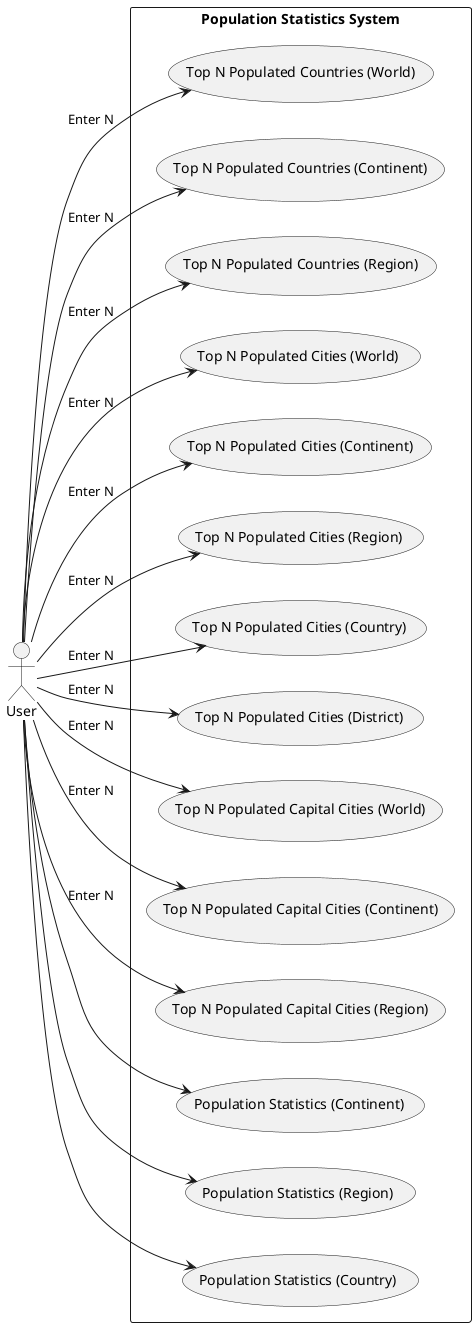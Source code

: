 @startuml

left to right direction
actor User

rectangle "Population Statistics System" {
    usecase "Top N Populated Countries (World)" as UC1
    usecase "Top N Populated Countries (Continent)" as UC2
    usecase "Top N Populated Countries (Region)" as UC3
    usecase "Top N Populated Cities (World)" as UC4
    usecase "Top N Populated Cities (Continent)" as UC5
    usecase "Top N Populated Cities (Region)" as UC6
    usecase "Top N Populated Cities (Country)" as UC7
    usecase "Top N Populated Cities (District)" as UC8
    usecase "Top N Populated Capital Cities (World)" as UC9
    usecase "Top N Populated Capital Cities (Continent)" as UC10
    usecase "Top N Populated Capital Cities (Region)" as UC11
    usecase "Population Statistics (Continent)" as UC12
    usecase "Population Statistics (Region)" as UC13
    usecase "Population Statistics (Country)" as UC14
}

User --> UC1: Enter N
User --> UC2: Enter N
User --> UC3: Enter N
User --> UC4: Enter N
User --> UC5: Enter N
User --> UC6: Enter N
User --> UC7: Enter N
User --> UC8: Enter N
User --> UC9: Enter N
User --> UC10: Enter N
User --> UC11: Enter N
User --> UC12
User --> UC13
User --> UC14

@enduml

